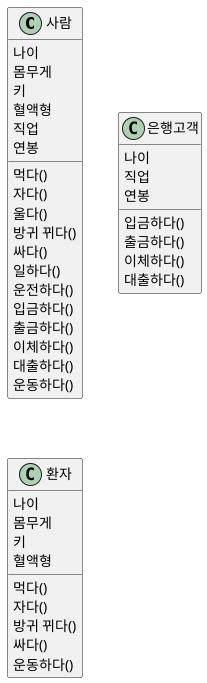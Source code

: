 @startuml
class 사람 {
    나이
    몸무게
    키
    혈액형
    직업
    연봉

    먹다()
    자다()
    울다()
    방귀 뀌다()
    싸다()
    일하다()
    운전하다()
    입금하다()
    출금하다()
    이체하다()
    대출하다()
    운동하다()
}
class 은행고객 {
    나이
    직업
    연봉

    입금하다()
    출금하다()
    이체하다()
    대출하다()
}
class 환자 {
    나이
    몸무게
    키
    혈액형

    먹다()
    자다()
    방귀 뀌다()
    싸다()
    운동하다()
}
@enduml